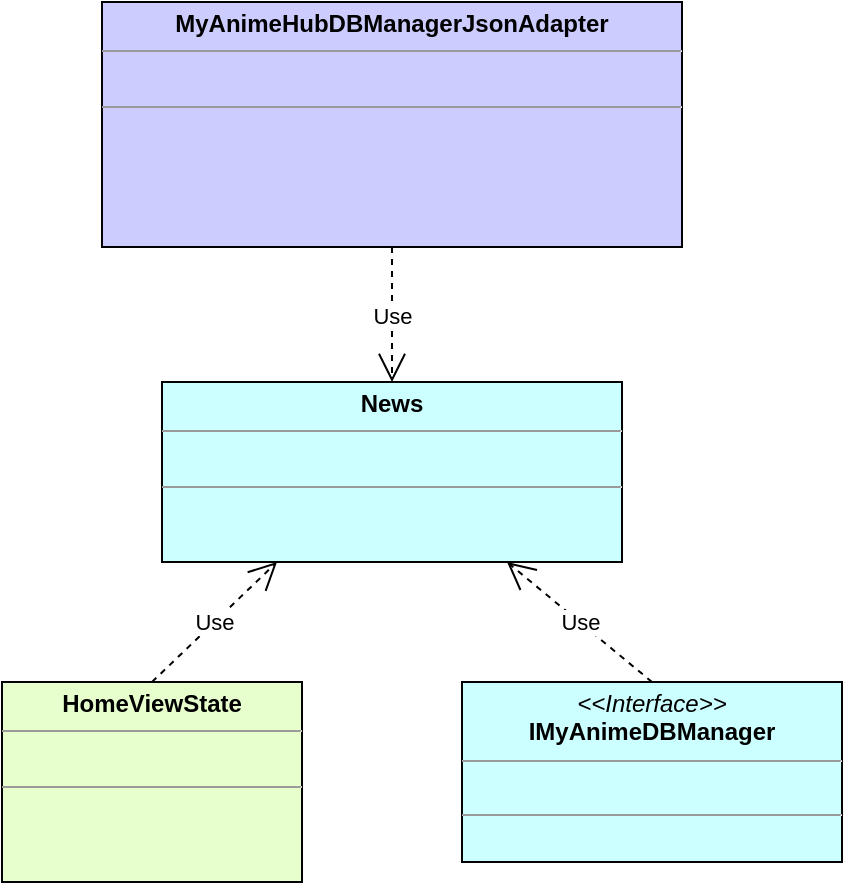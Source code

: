 <mxfile version="17.4.2" type="device"><diagram id="KDcjYTQwJJx2023klo-J" name="Page-1"><mxGraphModel dx="-3456" dy="590" grid="1" gridSize="10" guides="1" tooltips="1" connect="1" arrows="1" fold="1" page="0" pageScale="1" pageWidth="850" pageHeight="1100" math="0" shadow="0"><root><mxCell id="0"/><mxCell id="1" parent="0"/><mxCell id="VdrFIqMhA-6FAyAIjjXT-1" value="&lt;p style=&quot;margin: 0px ; margin-top: 4px ; text-align: center&quot;&gt;&lt;b&gt;HomeViewState&lt;/b&gt;&lt;/p&gt;&lt;hr size=&quot;1&quot;&gt;&lt;p style=&quot;margin: 0px 0px 0px 4px&quot;&gt;&lt;br&gt;&lt;/p&gt;&lt;hr size=&quot;1&quot;&gt;&lt;p style=&quot;margin: 0px 0px 0px 4px&quot;&gt;&lt;br&gt;&lt;/p&gt;&lt;p style=&quot;margin: 0px ; margin-left: 4px&quot;&gt;&lt;br&gt;&lt;/p&gt;" style="verticalAlign=top;align=left;overflow=fill;fontSize=12;fontFamily=Helvetica;html=1;strokeColor=default;fillColor=#E6FFCC;" vertex="1" parent="1"><mxGeometry x="4530" y="580" width="150" height="100" as="geometry"/></mxCell><mxCell id="VdrFIqMhA-6FAyAIjjXT-2" value="&lt;p style=&quot;margin: 0px ; margin-top: 4px ; text-align: center&quot;&gt;&lt;i&gt;&amp;lt;&amp;lt;Interface&amp;gt;&amp;gt;&lt;/i&gt;&lt;br&gt;&lt;b&gt;IMyAnimeDBManager&lt;/b&gt;&lt;/p&gt;&lt;hr size=&quot;1&quot;&gt;&lt;p style=&quot;margin: 0px ; margin-left: 4px&quot;&gt;&lt;br&gt;&lt;/p&gt;&lt;hr size=&quot;1&quot;&gt;&lt;p style=&quot;margin: 0px 0px 0px 4px&quot;&gt;&lt;br&gt;&lt;/p&gt;" style="verticalAlign=top;align=left;overflow=fill;fontSize=12;fontFamily=Helvetica;html=1;fillColor=#CCFFFF;" vertex="1" parent="1"><mxGeometry x="4760" y="580" width="190" height="90" as="geometry"/></mxCell><mxCell id="VdrFIqMhA-6FAyAIjjXT-4" value="&lt;p style=&quot;margin: 0px ; margin-top: 4px ; text-align: center&quot;&gt;&lt;b&gt;News&lt;/b&gt;&lt;/p&gt;&lt;hr size=&quot;1&quot;&gt;&lt;p style=&quot;margin: 0px ; margin-left: 4px&quot;&gt;&lt;br&gt;&lt;/p&gt;&lt;hr size=&quot;1&quot;&gt;&lt;p style=&quot;margin: 0px ; margin-left: 4px&quot;&gt;&lt;br&gt;&lt;/p&gt;" style="verticalAlign=top;align=left;overflow=fill;fontSize=12;fontFamily=Helvetica;html=1;fillColor=#CCFFFF;" vertex="1" parent="1"><mxGeometry x="4610" y="430" width="230" height="90" as="geometry"/></mxCell><mxCell id="VdrFIqMhA-6FAyAIjjXT-5" value="&lt;p style=&quot;margin: 0px ; margin-top: 4px ; text-align: center&quot;&gt;&lt;b&gt;MyAnimeHubDBManagerJsonAdapter&lt;/b&gt;&lt;/p&gt;&lt;hr size=&quot;1&quot;&gt;&lt;p style=&quot;margin: 0px ; margin-left: 4px&quot;&gt;&lt;br&gt;&lt;/p&gt;&lt;hr size=&quot;1&quot;&gt;&lt;p style=&quot;margin: 0px 0px 0px 4px&quot;&gt;&lt;br&gt;&lt;/p&gt;" style="verticalAlign=top;align=left;overflow=fill;fontSize=12;fontFamily=Helvetica;html=1;fillColor=#CCCCFF;" vertex="1" parent="1"><mxGeometry x="4580" y="240" width="290" height="122.5" as="geometry"/></mxCell><mxCell id="VdrFIqMhA-6FAyAIjjXT-6" value="Use" style="endArrow=open;endSize=12;dashed=1;html=1;rounded=0;entryX=0.25;entryY=1;entryDx=0;entryDy=0;exitX=0.5;exitY=0;exitDx=0;exitDy=0;" edge="1" parent="1" source="VdrFIqMhA-6FAyAIjjXT-1" target="VdrFIqMhA-6FAyAIjjXT-4"><mxGeometry width="160" relative="1" as="geometry"><mxPoint x="4500" y="607.5" as="sourcePoint"/><mxPoint x="4645" y="530" as="targetPoint"/></mxGeometry></mxCell><mxCell id="VdrFIqMhA-6FAyAIjjXT-7" value="Use" style="endArrow=open;endSize=12;dashed=1;html=1;rounded=0;entryX=0.75;entryY=1;entryDx=0;entryDy=0;exitX=0.5;exitY=0;exitDx=0;exitDy=0;" edge="1" parent="1" source="VdrFIqMhA-6FAyAIjjXT-2" target="VdrFIqMhA-6FAyAIjjXT-4"><mxGeometry width="160" relative="1" as="geometry"><mxPoint x="4485" y="640" as="sourcePoint"/><mxPoint x="4677.5" y="530" as="targetPoint"/></mxGeometry></mxCell><mxCell id="VdrFIqMhA-6FAyAIjjXT-8" value="Use" style="endArrow=open;endSize=12;dashed=1;html=1;rounded=0;entryX=0.5;entryY=0;entryDx=0;entryDy=0;exitX=0.5;exitY=1;exitDx=0;exitDy=0;" edge="1" parent="1" source="VdrFIqMhA-6FAyAIjjXT-5" target="VdrFIqMhA-6FAyAIjjXT-4"><mxGeometry width="160" relative="1" as="geometry"><mxPoint x="4495" y="650" as="sourcePoint"/><mxPoint x="4687.5" y="540" as="targetPoint"/></mxGeometry></mxCell></root></mxGraphModel></diagram></mxfile>